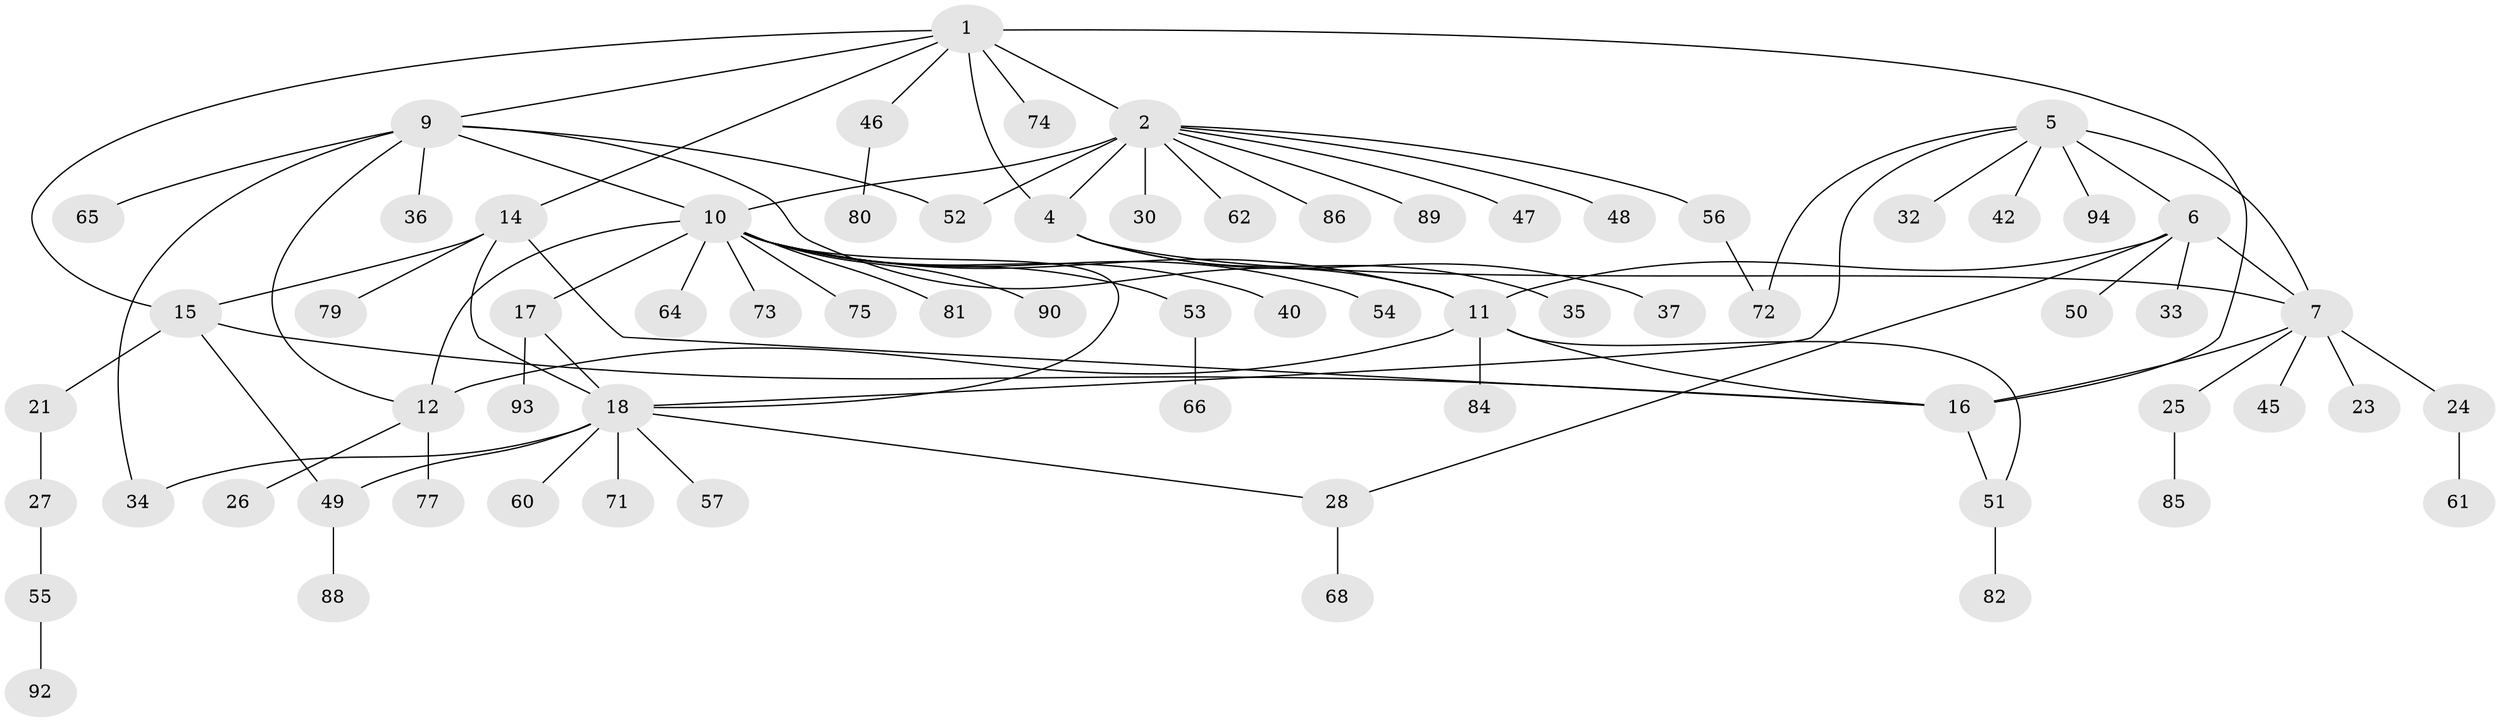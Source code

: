 // original degree distribution, {6: 0.06382978723404255, 7: 0.0425531914893617, 8: 0.0425531914893617, 9: 0.02127659574468085, 5: 0.010638297872340425, 4: 0.02127659574468085, 12: 0.010638297872340425, 3: 0.07446808510638298, 2: 0.18085106382978725, 1: 0.5319148936170213}
// Generated by graph-tools (version 1.1) at 2025/11/02/27/25 16:11:32]
// undirected, 70 vertices, 90 edges
graph export_dot {
graph [start="1"]
  node [color=gray90,style=filled];
  1 [super="+13"];
  2 [super="+3"];
  4 [super="+76"];
  5 [super="+22"];
  6 [super="+31"];
  7 [super="+8"];
  9 [super="+39"];
  10 [super="+19"];
  11 [super="+83"];
  12 [super="+43"];
  14 [super="+70"];
  15 [super="+38"];
  16 [super="+41"];
  17 [super="+20"];
  18 [super="+67"];
  21;
  23;
  24 [super="+63"];
  25;
  26;
  27 [super="+44"];
  28 [super="+29"];
  30;
  32 [super="+69"];
  33;
  34;
  35;
  36;
  37;
  40 [super="+59"];
  42 [super="+58"];
  45;
  46;
  47;
  48;
  49 [super="+87"];
  50;
  51 [super="+78"];
  52;
  53;
  54;
  55;
  56;
  57;
  60 [super="+91"];
  61;
  62;
  64;
  65;
  66;
  68;
  71;
  72;
  73;
  74;
  75;
  77;
  79;
  80;
  81;
  82;
  84;
  85;
  86;
  88;
  89;
  90;
  92;
  93;
  94;
  1 -- 2 [weight=2];
  1 -- 4;
  1 -- 9;
  1 -- 74;
  1 -- 16;
  1 -- 14;
  1 -- 46;
  1 -- 15;
  2 -- 4 [weight=2];
  2 -- 56;
  2 -- 62;
  2 -- 86;
  2 -- 89;
  2 -- 10;
  2 -- 47;
  2 -- 48;
  2 -- 52;
  2 -- 30;
  4 -- 35;
  4 -- 37;
  4 -- 7;
  5 -- 6;
  5 -- 7 [weight=2];
  5 -- 18;
  5 -- 42;
  5 -- 72;
  5 -- 94;
  5 -- 32;
  6 -- 7 [weight=2];
  6 -- 11;
  6 -- 28;
  6 -- 33;
  6 -- 50;
  7 -- 23;
  7 -- 24;
  7 -- 45;
  7 -- 16 [weight=2];
  7 -- 25;
  9 -- 10;
  9 -- 11;
  9 -- 12;
  9 -- 34;
  9 -- 36;
  9 -- 52;
  9 -- 65;
  10 -- 11;
  10 -- 12;
  10 -- 53;
  10 -- 54;
  10 -- 81;
  10 -- 90;
  10 -- 64;
  10 -- 40;
  10 -- 73;
  10 -- 75;
  10 -- 17 [weight=2];
  10 -- 18;
  11 -- 12;
  11 -- 16 [weight=2];
  11 -- 51;
  11 -- 84;
  12 -- 26;
  12 -- 77;
  14 -- 15;
  14 -- 16;
  14 -- 18;
  14 -- 79;
  15 -- 16;
  15 -- 21;
  15 -- 49;
  16 -- 51;
  17 -- 18 [weight=2];
  17 -- 93;
  18 -- 34;
  18 -- 49;
  18 -- 57;
  18 -- 60;
  18 -- 71;
  18 -- 28;
  21 -- 27;
  24 -- 61;
  25 -- 85;
  27 -- 55;
  28 -- 68;
  46 -- 80;
  49 -- 88;
  51 -- 82;
  53 -- 66;
  55 -- 92;
  56 -- 72;
}

